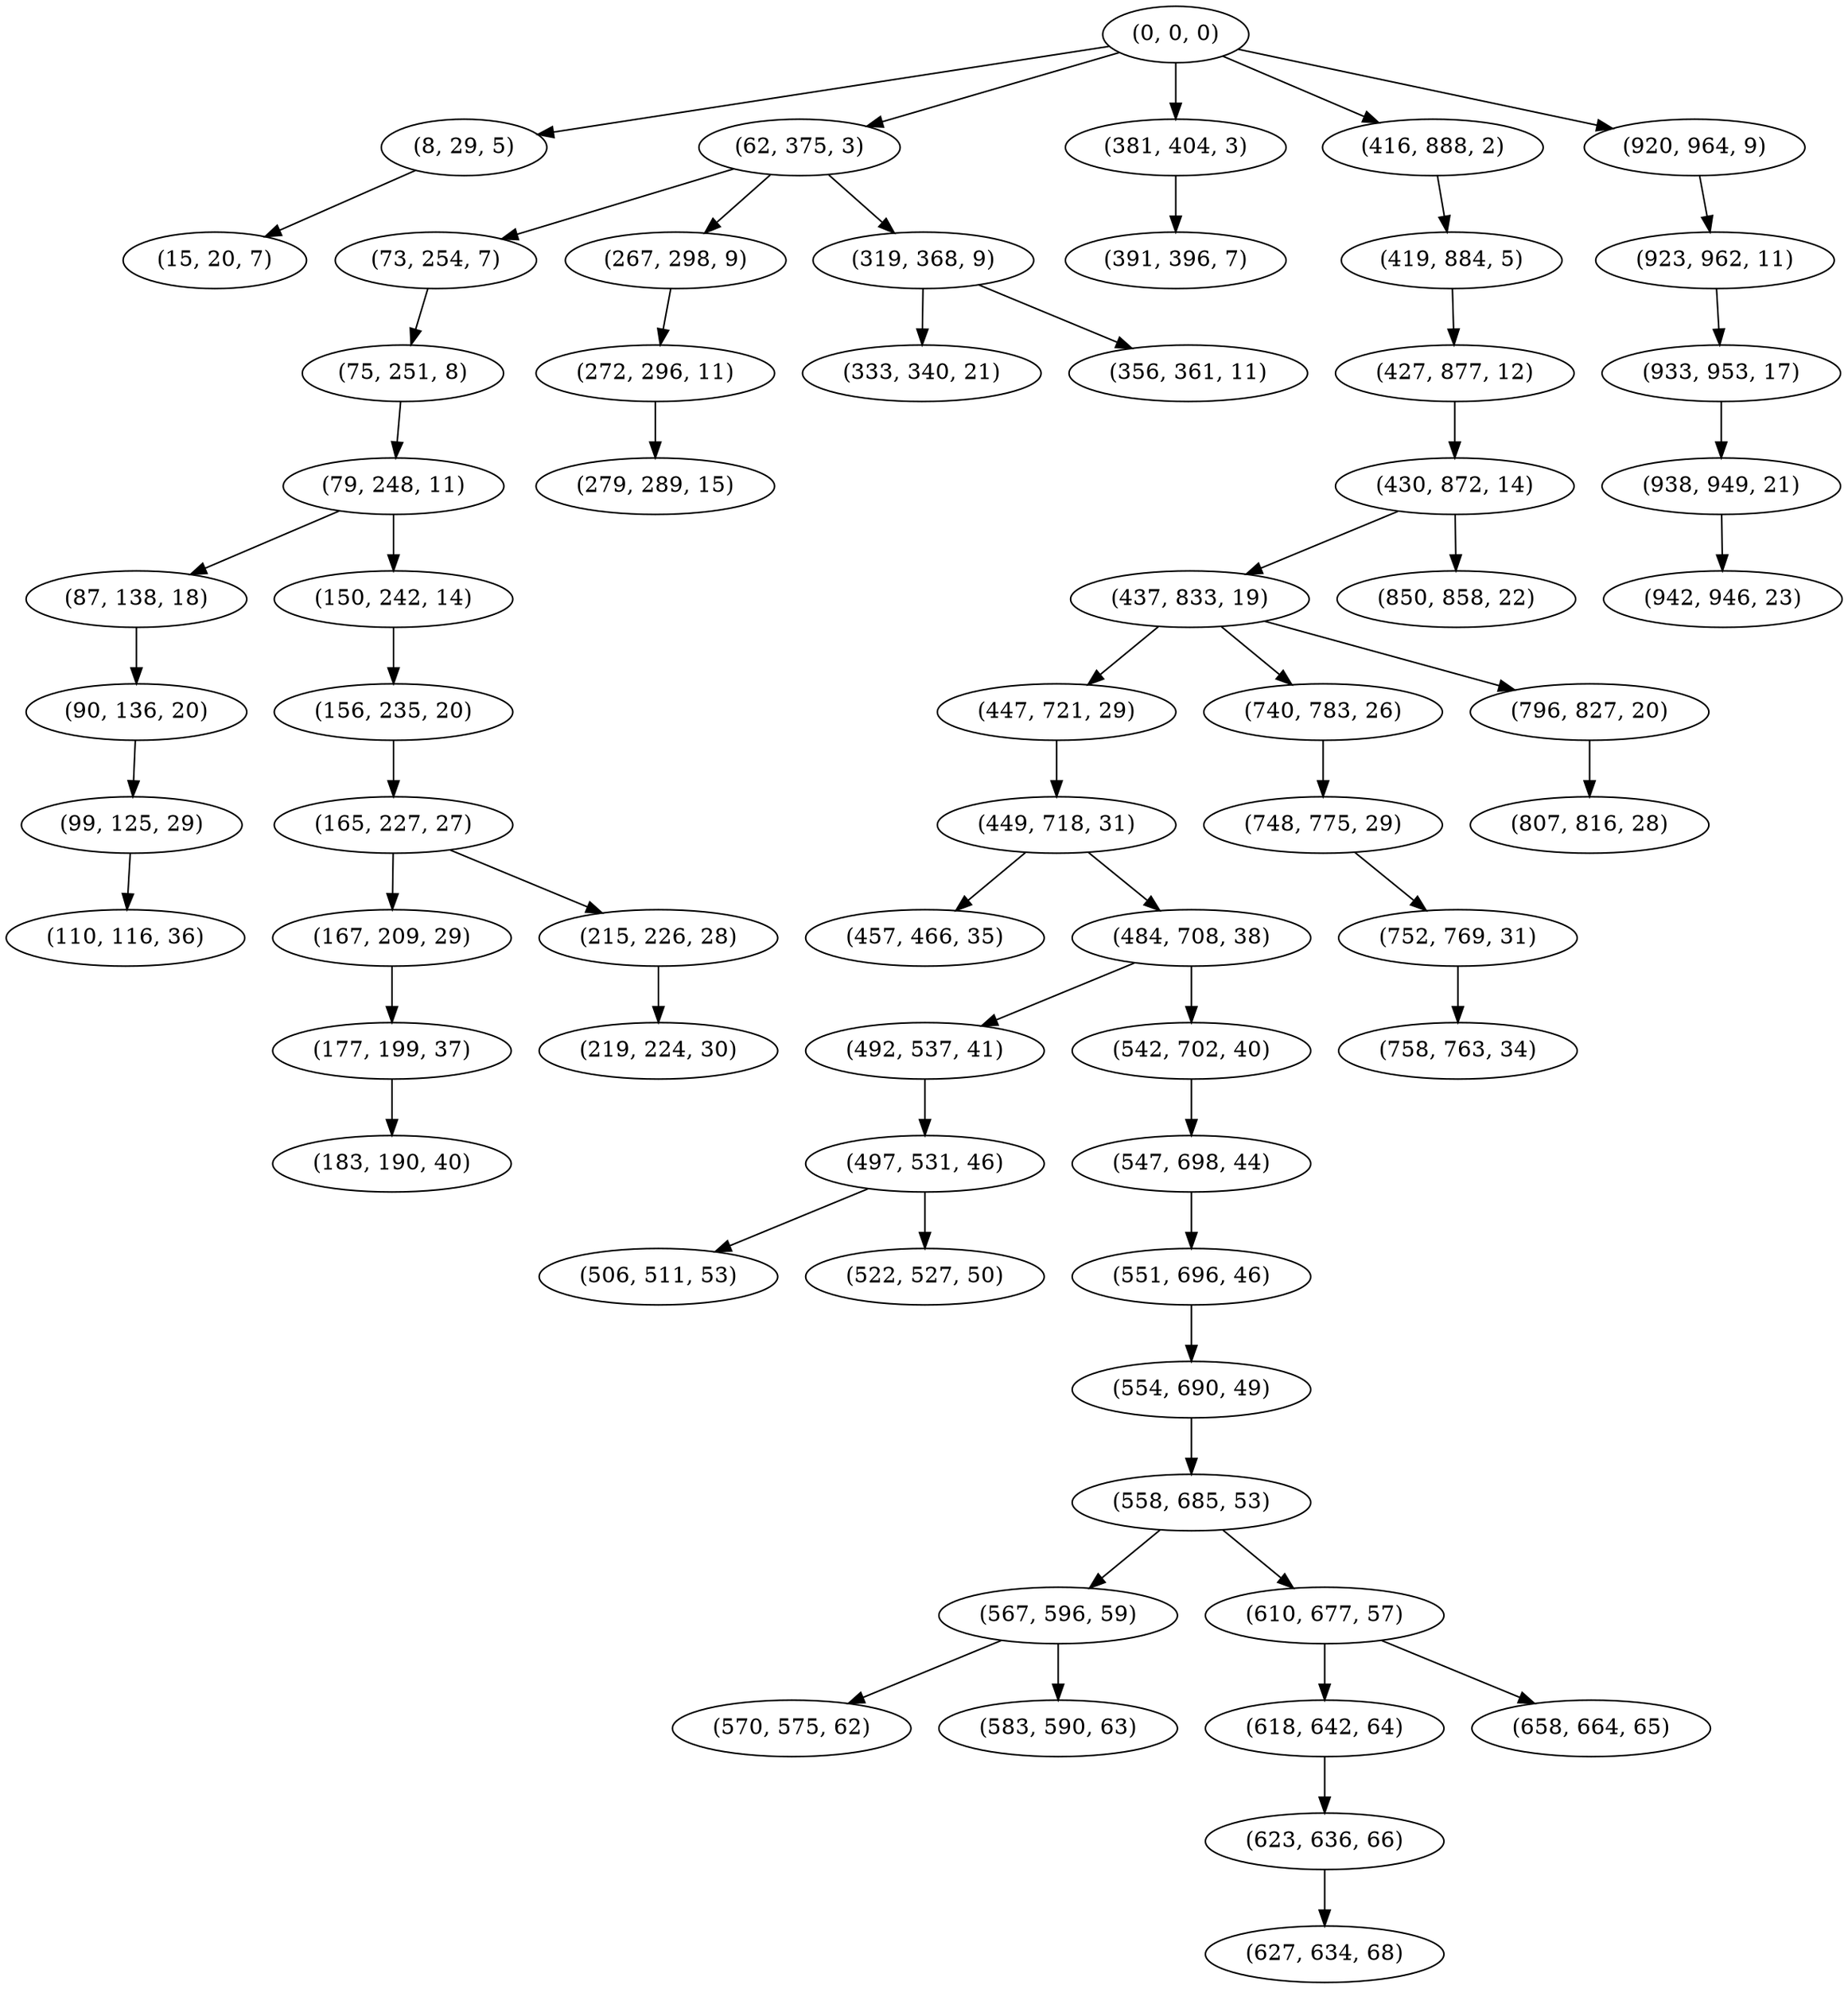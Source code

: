 digraph tree {
    "(0, 0, 0)";
    "(8, 29, 5)";
    "(15, 20, 7)";
    "(62, 375, 3)";
    "(73, 254, 7)";
    "(75, 251, 8)";
    "(79, 248, 11)";
    "(87, 138, 18)";
    "(90, 136, 20)";
    "(99, 125, 29)";
    "(110, 116, 36)";
    "(150, 242, 14)";
    "(156, 235, 20)";
    "(165, 227, 27)";
    "(167, 209, 29)";
    "(177, 199, 37)";
    "(183, 190, 40)";
    "(215, 226, 28)";
    "(219, 224, 30)";
    "(267, 298, 9)";
    "(272, 296, 11)";
    "(279, 289, 15)";
    "(319, 368, 9)";
    "(333, 340, 21)";
    "(356, 361, 11)";
    "(381, 404, 3)";
    "(391, 396, 7)";
    "(416, 888, 2)";
    "(419, 884, 5)";
    "(427, 877, 12)";
    "(430, 872, 14)";
    "(437, 833, 19)";
    "(447, 721, 29)";
    "(449, 718, 31)";
    "(457, 466, 35)";
    "(484, 708, 38)";
    "(492, 537, 41)";
    "(497, 531, 46)";
    "(506, 511, 53)";
    "(522, 527, 50)";
    "(542, 702, 40)";
    "(547, 698, 44)";
    "(551, 696, 46)";
    "(554, 690, 49)";
    "(558, 685, 53)";
    "(567, 596, 59)";
    "(570, 575, 62)";
    "(583, 590, 63)";
    "(610, 677, 57)";
    "(618, 642, 64)";
    "(623, 636, 66)";
    "(627, 634, 68)";
    "(658, 664, 65)";
    "(740, 783, 26)";
    "(748, 775, 29)";
    "(752, 769, 31)";
    "(758, 763, 34)";
    "(796, 827, 20)";
    "(807, 816, 28)";
    "(850, 858, 22)";
    "(920, 964, 9)";
    "(923, 962, 11)";
    "(933, 953, 17)";
    "(938, 949, 21)";
    "(942, 946, 23)";
    "(0, 0, 0)" -> "(8, 29, 5)";
    "(0, 0, 0)" -> "(62, 375, 3)";
    "(0, 0, 0)" -> "(381, 404, 3)";
    "(0, 0, 0)" -> "(416, 888, 2)";
    "(0, 0, 0)" -> "(920, 964, 9)";
    "(8, 29, 5)" -> "(15, 20, 7)";
    "(62, 375, 3)" -> "(73, 254, 7)";
    "(62, 375, 3)" -> "(267, 298, 9)";
    "(62, 375, 3)" -> "(319, 368, 9)";
    "(73, 254, 7)" -> "(75, 251, 8)";
    "(75, 251, 8)" -> "(79, 248, 11)";
    "(79, 248, 11)" -> "(87, 138, 18)";
    "(79, 248, 11)" -> "(150, 242, 14)";
    "(87, 138, 18)" -> "(90, 136, 20)";
    "(90, 136, 20)" -> "(99, 125, 29)";
    "(99, 125, 29)" -> "(110, 116, 36)";
    "(150, 242, 14)" -> "(156, 235, 20)";
    "(156, 235, 20)" -> "(165, 227, 27)";
    "(165, 227, 27)" -> "(167, 209, 29)";
    "(165, 227, 27)" -> "(215, 226, 28)";
    "(167, 209, 29)" -> "(177, 199, 37)";
    "(177, 199, 37)" -> "(183, 190, 40)";
    "(215, 226, 28)" -> "(219, 224, 30)";
    "(267, 298, 9)" -> "(272, 296, 11)";
    "(272, 296, 11)" -> "(279, 289, 15)";
    "(319, 368, 9)" -> "(333, 340, 21)";
    "(319, 368, 9)" -> "(356, 361, 11)";
    "(381, 404, 3)" -> "(391, 396, 7)";
    "(416, 888, 2)" -> "(419, 884, 5)";
    "(419, 884, 5)" -> "(427, 877, 12)";
    "(427, 877, 12)" -> "(430, 872, 14)";
    "(430, 872, 14)" -> "(437, 833, 19)";
    "(430, 872, 14)" -> "(850, 858, 22)";
    "(437, 833, 19)" -> "(447, 721, 29)";
    "(437, 833, 19)" -> "(740, 783, 26)";
    "(437, 833, 19)" -> "(796, 827, 20)";
    "(447, 721, 29)" -> "(449, 718, 31)";
    "(449, 718, 31)" -> "(457, 466, 35)";
    "(449, 718, 31)" -> "(484, 708, 38)";
    "(484, 708, 38)" -> "(492, 537, 41)";
    "(484, 708, 38)" -> "(542, 702, 40)";
    "(492, 537, 41)" -> "(497, 531, 46)";
    "(497, 531, 46)" -> "(506, 511, 53)";
    "(497, 531, 46)" -> "(522, 527, 50)";
    "(542, 702, 40)" -> "(547, 698, 44)";
    "(547, 698, 44)" -> "(551, 696, 46)";
    "(551, 696, 46)" -> "(554, 690, 49)";
    "(554, 690, 49)" -> "(558, 685, 53)";
    "(558, 685, 53)" -> "(567, 596, 59)";
    "(558, 685, 53)" -> "(610, 677, 57)";
    "(567, 596, 59)" -> "(570, 575, 62)";
    "(567, 596, 59)" -> "(583, 590, 63)";
    "(610, 677, 57)" -> "(618, 642, 64)";
    "(610, 677, 57)" -> "(658, 664, 65)";
    "(618, 642, 64)" -> "(623, 636, 66)";
    "(623, 636, 66)" -> "(627, 634, 68)";
    "(740, 783, 26)" -> "(748, 775, 29)";
    "(748, 775, 29)" -> "(752, 769, 31)";
    "(752, 769, 31)" -> "(758, 763, 34)";
    "(796, 827, 20)" -> "(807, 816, 28)";
    "(920, 964, 9)" -> "(923, 962, 11)";
    "(923, 962, 11)" -> "(933, 953, 17)";
    "(933, 953, 17)" -> "(938, 949, 21)";
    "(938, 949, 21)" -> "(942, 946, 23)";
}
